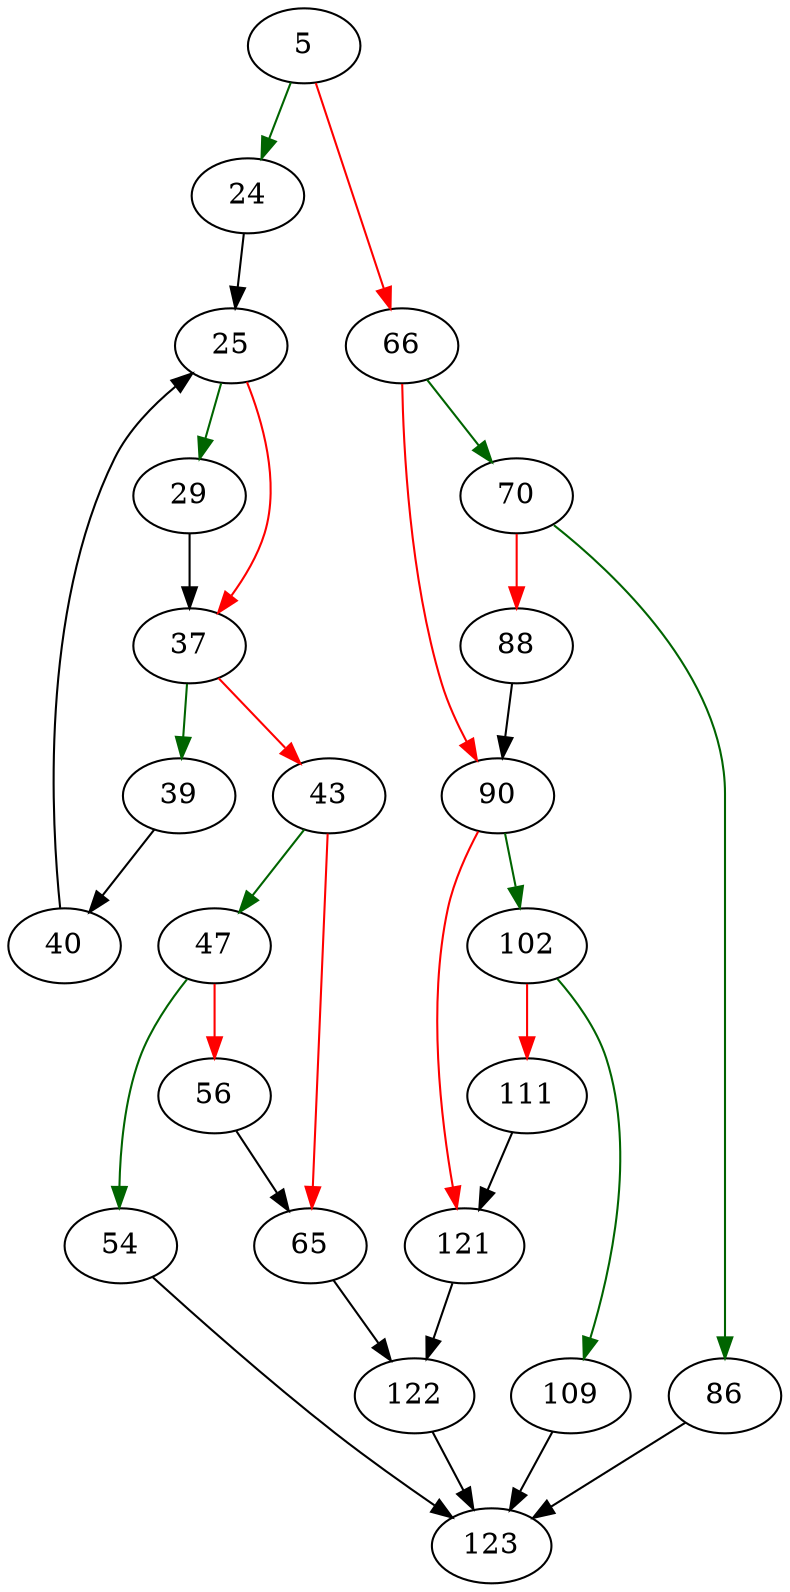 strict digraph "btreeOverwriteContent" {
	// Node definitions.
	5 [entry=true];
	24;
	66;
	25;
	29;
	37;
	39;
	43;
	40;
	47;
	65;
	54;
	56;
	123;
	122;
	70;
	90;
	86;
	88;
	102;
	121;
	109;
	111;

	// Edge definitions.
	5 -> 24 [
		color=darkgreen
		cond=true
	];
	5 -> 66 [
		color=red
		cond=false
	];
	24 -> 25;
	66 -> 70 [
		color=darkgreen
		cond=true
	];
	66 -> 90 [
		color=red
		cond=false
	];
	25 -> 29 [
		color=darkgreen
		cond=true
	];
	25 -> 37 [
		color=red
		cond=false
	];
	29 -> 37;
	37 -> 39 [
		color=darkgreen
		cond=true
	];
	37 -> 43 [
		color=red
		cond=false
	];
	39 -> 40;
	43 -> 47 [
		color=darkgreen
		cond=true
	];
	43 -> 65 [
		color=red
		cond=false
	];
	40 -> 25;
	47 -> 54 [
		color=darkgreen
		cond=true
	];
	47 -> 56 [
		color=red
		cond=false
	];
	65 -> 122;
	54 -> 123;
	56 -> 65;
	122 -> 123;
	70 -> 86 [
		color=darkgreen
		cond=true
	];
	70 -> 88 [
		color=red
		cond=false
	];
	90 -> 102 [
		color=darkgreen
		cond=true
	];
	90 -> 121 [
		color=red
		cond=false
	];
	86 -> 123;
	88 -> 90;
	102 -> 109 [
		color=darkgreen
		cond=true
	];
	102 -> 111 [
		color=red
		cond=false
	];
	121 -> 122;
	109 -> 123;
	111 -> 121;
}